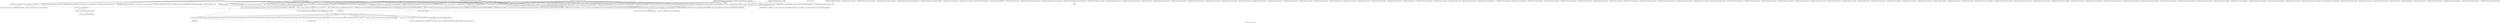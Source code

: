 digraph "Call graph: fix_temp_berendsen.ll" {
	label="Call graph: fix_temp_berendsen.ll";

	Node0x55cadbf10df0 [shape=record,label="{_ZN9LAMMPS_NS16FixTempBerendsenC2EPNS_6LAMMPSEiPPc}"];
	Node0x55cadbf10df0 -> Node0x55cadbf0dfa0;
	Node0x55cadbf10df0 -> Node0x55cadbf0dea0;
	Node0x55cadbf10df0 -> Node0x55cadbf0f500;
	Node0x55cadbf10df0 -> Node0x55cadbf2bf90;
	Node0x55cadbf10df0 -> Node0x55cadbfd6ae0;
	Node0x55cadbf10df0 -> Node0x55cadbf0e510;
	Node0x55cadbf10df0 -> Node0x55cadbf74440;
	Node0x55cadbf10df0 -> Node0x55cadbf407d0;
	Node0x55cadbf10df0 -> Node0x55cadbf772b0;
	Node0x55cadbf10df0 -> Node0x55cadbf10d60;
	Node0x55cadbf10df0 -> Node0x55cadbf0d710;
	Node0x55cadbf10df0 -> Node0x55cadbf0d8c0;
	Node0x55cadbf10df0 -> Node0x55cadbf0e3f0;
	Node0x55cadbf10df0 -> Node0x55cadbfe6d70;
	Node0x55cadbf10df0 -> Node0x55cadbf0e480;
	Node0x55cadbf10df0 -> Node0x55cadbf0d010;
	Node0x55cadbf10df0 -> Node0x55cadbfdaca0;
	Node0x55cadbf10df0 -> Node0x55cadbfe7010;
	Node0x55cadbf44330 [shape=record,label="{_ZN9LAMMPS_NS16FixTempBerendsen7setmaskEv}"];
	Node0x55cadbf772b0 [shape=record,label="{_ZN3fmt6v9_lmp7vformatB5cxx11ENS0_17basic_string_viewIcEENS0_17basic_format_argsINS0_20basic_format_contextINS0_8appenderEcEEEE}"];
	Node0x55cadbf0dfa0 [shape=record,label="{_ZN9LAMMPS_NS3FixC2EPNS_6LAMMPSEiPPc}"];
	Node0x55cadbf0e510 [shape=record,label="{_ZN9LAMMPS_NS5Error3allIJRPcRiEEEvRKNSt7__cxx1112basic_stringIcSt11char_traitsIcESaIcEEEiSC_DpOT_}"];
	Node0x55cadbf0e510 -> Node0x55cadbf28460;
	Node0x55cadbf0e510 -> Node0x55cadbf20770;
	Node0x55cadbf0e510 -> Node0x55cadbf26c10;
	Node0x55cadbf0dea0 [shape=record,label="{_ZNSaIcEC1Ev}"];
	Node0x55cadbf0f500 [shape=record,label="{_ZNSt7__cxx1112basic_stringIcSt11char_traitsIcESaIcEEC2IS3_EEPKcRKS3_}"];
	Node0x55cadbf0f500 -> Node0x55cadbf28b70;
	Node0x55cadbf0f500 -> Node0x55cadbf2a800;
	Node0x55cadbf0f500 -> Node0x55cadbf0e3f0;
	Node0x55cadbf0f500 -> Node0x55cadbf2d3d0;
	Node0x55cadbf0f500 -> Node0x55cadbf2f410;
	Node0x55cadbf309e0 [shape=record,label="{__gxx_personality_v0}"];
	Node0x55cadbfd6ae0 [shape=record,label="{_ZNSt7__cxx1112basic_stringIcSt11char_traitsIcESaIcEED1Ev}"];
	Node0x55cadbf74440 [shape=record,label="{_ZNSaIcED1Ev}"];
	Node0x55cadbfe7010 [shape=record,label="{_ZN9LAMMPS_NS5utils8strmatchERKNSt7__cxx1112basic_stringIcSt11char_traitsIcESaIcEEES8_}"];
	Node0x55cadbfe6d70 [shape=record,label="{_ZN9LAMMPS_NS5utils6strdupERKNSt7__cxx1112basic_stringIcSt11char_traitsIcESaIcEEE}"];
	Node0x55cadbfdaca0 [shape=record,label="{_ZN9LAMMPS_NS5utils7numericEPKciS2_bPNS_6LAMMPSE}"];
	Node0x55cadbf0d010 [shape=record,label="{_ZN9LAMMPS_NS5Error3allERKNSt7__cxx1112basic_stringIcSt11char_traitsIcESaIcEEEiS8_}"];
	Node0x55cadbf0e480 [shape=record,label="{_ZStplIcSt11char_traitsIcESaIcEENSt7__cxx1112basic_stringIT_T0_T1_EEOS8_PKS5_}"];
	Node0x55cadbf0e480 -> Node0x55cadbf35090;
	Node0x55cadbf0e480 -> Node0x55cadbf38c80;
	Node0x55cadbf407d0 [shape=record,label="{_ZN9LAMMPS_NS6Modify11add_computeERKNSt7__cxx1112basic_stringIcSt11char_traitsIcESaIcEEEi}"];
	Node0x55cadbf2bf90 [shape=record,label="{_ZN9LAMMPS_NS3FixD2Ev}"];
	Node0x55cadbf3a440 [shape=record,label="{_ZN9LAMMPS_NS16FixTempBerendsenD2Ev}"];
	Node0x55cadbf3a440 -> Node0x55cadbf3b760;
	Node0x55cadbf3a440 -> Node0x55cadbf0dea0;
	Node0x55cadbf3a440 -> Node0x55cadbf0f500;
	Node0x55cadbf3a440 -> Node0x55cadbf3c770;
	Node0x55cadbf3a440 -> Node0x55cadbfd6ae0;
	Node0x55cadbf3a440 -> Node0x55cadbf74440;
	Node0x55cadbf3a440 -> Node0x55cadbf3d770;
	Node0x55cadbf3a440 -> Node0x55cadbf2bf90;
	Node0x55cadbf3b760 [shape=record,label="{_ZdaPv}"];
	Node0x55cadbf3c770 [shape=record,label="{_ZN9LAMMPS_NS6Modify14delete_computeERKNSt7__cxx1112basic_stringIcSt11char_traitsIcESaIcEEE}"];
	Node0x55cadbf3d770 [shape=record,label="{__clang_call_terminate}"];
	Node0x55cadbf3d770 -> Node0x55cadbf40290;
	Node0x55cadbf3d770 -> Node0x55cadbf42400;
	Node0x55cadbf40290 [shape=record,label="{__cxa_begin_catch}"];
	Node0x55cadbf42400 [shape=record,label="{_ZSt9terminatev}"];
	Node0x55cadbf28c40 [shape=record,label="{_ZN9LAMMPS_NS16FixTempBerendsenD0Ev}"];
	Node0x55cadbf28c40 -> Node0x55cadbf43be0;
	Node0x55cadbf43be0 [shape=record,label="{_ZdlPv}"];
	Node0x55cadbf94450 [shape=record,label="{_ZN9LAMMPS_NS3Fix11copy_arraysEiii}"];
	Node0x55cadbf44740 [shape=record,label="{_ZN9LAMMPS_NS16FixTempBerendsen4initEv}"];
	Node0x55cadbf44740 -> Node0x55cadbf45170;
	Node0x55cadbf44740 -> Node0x55cadbf0dea0;
	Node0x55cadbf44740 -> Node0x55cadbf0f500;
	Node0x55cadbf44740 -> Node0x55cadbf74440;
	Node0x55cadbf44740 -> Node0x55cadbfd6ae0;
	Node0x55cadbf44740 -> Node0x55cadbf467d0;
	Node0x55cadbf44740 -> Node0x55cadbf4c6a0;
	Node0x55cadbf44740 -> Node0x55cadbf70590;
	Node0x55cadbf44740 -> Node0x55cadbf47c40;
	Node0x55cadbf44740 -> Node0x55cadbf47510;
	Node0x55cadbf44740 -> Node0x55cadbf46f90;
	Node0x55cadbf45170 [shape=record,label="{_ZN9LAMMPS_NS8Variable4findEPKc}"];
	Node0x55cadbf467d0 [shape=record,label="{_ZN9LAMMPS_NS5Error3allIJRPcEEEvRKNSt7__cxx1112basic_stringIcSt11char_traitsIcESaIcEEEiSB_DpOT_}"];
	Node0x55cadbf467d0 -> Node0x55cadbf28460;
	Node0x55cadbf467d0 -> Node0x55cadbf4ede0;
	Node0x55cadbf467d0 -> Node0x55cadbf26c10;
	Node0x55cadbf46f90 [shape=record,label="{_ZN9LAMMPS_NS8Variable10equalstyleEi}"];
	Node0x55cadbf47510 [shape=record,label="{_ZNK9LAMMPS_NS6Modify17get_compute_by_idERKNSt7__cxx1112basic_stringIcSt11char_traitsIcESaIcEEE}"];
	Node0x55cadbf47c40 [shape=record,label="{_ZN9LAMMPS_NS5Error3allIJRPcS3_EEEvRKNSt7__cxx1112basic_stringIcSt11char_traitsIcESaIcEEEiSB_DpOT_}"];
	Node0x55cadbf47c40 -> Node0x55cadbf28460;
	Node0x55cadbf47c40 -> Node0x55cadbf10d60;
	Node0x55cadbf47c40 -> Node0x55cadbf26c10;
	Node0x55cadbf70590 [shape=record,label="{_ZN9LAMMPS_NS6Modify25check_rigid_group_overlapEi}"];
	Node0x55cadbf4c6a0 [shape=record,label="{_ZN9LAMMPS_NS5Error7warningIJRPcEEEvRKNSt7__cxx1112basic_stringIcSt11char_traitsIcESaIcEEEiSB_DpOT_}"];
	Node0x55cadbf4c6a0 -> Node0x55cadbf28460;
	Node0x55cadbf4c6a0 -> Node0x55cadbf4ede0;
	Node0x55cadbf4c6a0 -> Node0x55cadbf525d0;
	Node0x55cadbf54120 [shape=record,label="{_ZN9LAMMPS_NS16FixTempBerendsen11end_of_stepEv}"];
	Node0x55cadbf54120 -> Node0x55cadbf0dea0;
	Node0x55cadbf54120 -> Node0x55cadbf0f500;
	Node0x55cadbf54120 -> Node0x55cadbf55040;
	Node0x55cadbf54120 -> Node0x55cadbf59670;
	Node0x55cadbf54120 -> Node0x55cadbf0d010;
	Node0x55cadbf54120 -> Node0x55cadbfd6ae0;
	Node0x55cadbf54120 -> Node0x55cadbf74440;
	Node0x55cadbf54120 -> Node0x55cadbf4e7a0;
	Node0x55cadbf54120 -> Node0x55cadbf57690;
	Node0x55cadbf54120 -> Node0x55cadbf56ba0;
	Node0x55cadbf54120 -> Node0x55cadbf561c0;
	Node0x55cadbf55040 [shape=record,label="{llvm.fmuladd.f64}"];
	Node0x55cadbf561c0 [shape=record,label="{_ZN9LAMMPS_NS6Modify17clearstep_computeEv}"];
	Node0x55cadbf56ba0 [shape=record,label="{_ZN9LAMMPS_NS8Variable13compute_equalEi}"];
	Node0x55cadbf57690 [shape=record,label="{_ZN9LAMMPS_NS5Error3oneIJRPcEEEvRKNSt7__cxx1112basic_stringIcSt11char_traitsIcESaIcEEEiSB_DpOT_}"];
	Node0x55cadbf57690 -> Node0x55cadbf28460;
	Node0x55cadbf57690 -> Node0x55cadbf4ede0;
	Node0x55cadbf57690 -> Node0x55cadbf5e400;
	Node0x55cadbf4e7a0 [shape=record,label="{_ZN9LAMMPS_NS6Modify15addstep_computeEl}"];
	Node0x55cadbf59670 [shape=record,label="{sqrt}"];
	Node0x55cadbf5fba0 [shape=record,label="{_ZN9LAMMPS_NS16FixTempBerendsen12modify_paramEiPPc}"];
	Node0x55cadbf5fba0 -> Node0x55cadbf69d70;
	Node0x55cadbf5fba0 -> Node0x55cadbf0dea0;
	Node0x55cadbf5fba0 -> Node0x55cadbf0f500;
	Node0x55cadbf5fba0 -> Node0x55cadbf74440;
	Node0x55cadbf5fba0 -> Node0x55cadbfd6ae0;
	Node0x55cadbf5fba0 -> Node0x55cadbf63730;
	Node0x55cadbf5fba0 -> Node0x55cadbf66170;
	Node0x55cadbf5fba0 -> Node0x55cadbf467d0;
	Node0x55cadbf5fba0 -> Node0x55cadbf47510;
	Node0x55cadbf5fba0 -> Node0x55cadbfe6d70;
	Node0x55cadbf5fba0 -> Node0x55cadbf3b760;
	Node0x55cadbf5fba0 -> Node0x55cadbf3c770;
	Node0x55cadbfd5a40 [shape=record,label="{_ZN9LAMMPS_NS3Fix23write_data_section_sizeEiRiS1_}"];
	Node0x55cadbf2a2f0 [shape=record,label="{_ZN9LAMMPS_NS3Fix23write_data_section_packEiPPd}"];
	Node0x55cadbfd6c20 [shape=record,label="{_ZN9LAMMPS_NS3Fix26write_data_section_keywordEiP8_IO_FILE}"];
	Node0x55cadbf47b30 [shape=record,label="{_ZN9LAMMPS_NS3Fix18write_data_sectionEiP8_IO_FILEiPPdi}"];
	Node0x55cadbfa9a90 [shape=record,label="{_ZN9LAMMPS_NS3Fix13zero_momentumEv}"];
	Node0x55cadbf9d1d0 [shape=record,label="{_ZN9LAMMPS_NS3Fix13zero_rotationEv}"];
	Node0x55cadbf43110 [shape=record,label="{_ZN9LAMMPS_NS3Fix15rebuild_specialEv}"];
	Node0x55cadbf9ad50 [shape=record,label="{_ZN9LAMMPS_NS3Fix5imageERPiRPPd}"];
	Node0x55cadbf7e9e0 [shape=record,label="{_ZN9LAMMPS_NS3Fix12memory_usageEv}"];
	Node0x55cadbf26c10 [shape=record,label="{_ZN9LAMMPS_NS5Error4_allERKNSt7__cxx1112basic_stringIcSt11char_traitsIcESaIcEEEiN3fmt6v9_lmp17basic_string_viewIcEENSA_17basic_format_argsINSA_20basic_format_contextINSA_8appenderEcEEEE}"];
	Node0x55cadbf28460 [shape=record,label="{_ZN3fmt6v9_lmp17basic_string_viewIcEC2ISt11char_traitsIcESaIcEEERKNSt7__cxx1112basic_stringIcT_T0_EE}"];
	Node0x55cadbf28460 -> Node0x55cadbf46dd0;
	Node0x55cadbf28460 -> Node0x55cadbf9eca0;
	Node0x55cadbf20770 [shape=record,label="{_ZN3fmt6v9_lmp16make_format_argsINS0_20basic_format_contextINS0_8appenderEcEEJRPcRiEEENS0_16format_arg_storeIT_JDpNSt9remove_cvINSt16remove_referenceIT0_E4typeEE4typeEEEEDpOSC_}"];
	Node0x55cadbf20770 -> Node0x55cadbf0d710;
	Node0x55cadbf69d70 [shape=record,label="{strcmp}"];
	Node0x55cadbf63730 [shape=record,label="{_ZN9LAMMPS_NS5utils16missing_cmd_argsERKNSt7__cxx1112basic_stringIcSt11char_traitsIcESaIcEEEiS8_PNS_5ErrorE}"];
	Node0x55cadbf66170 [shape=record,label="{_ZN9LAMMPS_NS5Error7warningIJRPcS3_EEEvRKNSt7__cxx1112basic_stringIcSt11char_traitsIcESaIcEEEiSB_DpOT_}"];
	Node0x55cadbf66170 -> Node0x55cadbf28460;
	Node0x55cadbf66170 -> Node0x55cadbf10d60;
	Node0x55cadbf66170 -> Node0x55cadbf525d0;
	Node0x55cadbf6a2e0 [shape=record,label="{_ZN9LAMMPS_NS16FixTempBerendsen12reset_targetEd}"];
	Node0x55cadbf6b520 [shape=record,label="{_ZN9LAMMPS_NS16FixTempBerendsen14compute_scalarEv}"];
	Node0x55cadbf6cb80 [shape=record,label="{_ZN9LAMMPS_NS16FixTempBerendsen13write_restartEP8_IO_FILE}"];
	Node0x55cadbf6cb80 -> Node0x55cadbf6da10;
	Node0x55cadbf6da10 [shape=record,label="{fwrite}"];
	Node0x55cadbf6dd70 [shape=record,label="{_ZN9LAMMPS_NS16FixTempBerendsen7restartEPc}"];
	Node0x55cadbf6f170 [shape=record,label="{_ZN9LAMMPS_NS16FixTempBerendsen7extractEPKcRi}"];
	Node0x55cadbf6f170 -> Node0x55cadbf69d70;
	Node0x55cadbf79400 [shape=record,label="{_ZN9LAMMPS_NS3Fix16post_constructorEv}"];
	Node0x55cadbf7ae00 [shape=record,label="{_ZN9LAMMPS_NS3Fix9init_listEiPNS_9NeighListE}"];
	Node0x55cadbf7bdc0 [shape=record,label="{_ZN9LAMMPS_NS3Fix5setupEi}"];
	Node0x55cadbf1d3c0 [shape=record,label="{_ZN9LAMMPS_NS3Fix18setup_pre_exchangeEv}"];
	Node0x55cadbf7ee60 [shape=record,label="{_ZN9LAMMPS_NS3Fix18setup_pre_neighborEv}"];
	Node0x55cadbf7fa40 [shape=record,label="{_ZN9LAMMPS_NS3Fix19setup_post_neighborEv}"];
	Node0x55cadbf80990 [shape=record,label="{_ZN9LAMMPS_NS3Fix15setup_pre_forceEi}"];
	Node0x55cadbfd03d0 [shape=record,label="{_ZN9LAMMPS_NS3Fix17setup_pre_reverseEii}"];
	Node0x55cadbf83cc0 [shape=record,label="{_ZN9LAMMPS_NS3Fix9min_setupEi}"];
	Node0x55cadbf851c0 [shape=record,label="{_ZN9LAMMPS_NS3Fix17initial_integrateEi}"];
	Node0x55cadbf856f0 [shape=record,label="{_ZN9LAMMPS_NS3Fix14post_integrateEv}"];
	Node0x55cadbf86210 [shape=record,label="{_ZN9LAMMPS_NS3Fix12pre_exchangeEv}"];
	Node0x55cadbf867b0 [shape=record,label="{_ZN9LAMMPS_NS3Fix12pre_neighborEv}"];
	Node0x55cadbf878a0 [shape=record,label="{_ZN9LAMMPS_NS3Fix13post_neighborEv}"];
	Node0x55cadbf88760 [shape=record,label="{_ZN9LAMMPS_NS3Fix9pre_forceEi}"];
	Node0x55cadbf89860 [shape=record,label="{_ZN9LAMMPS_NS3Fix11pre_reverseEii}"];
	Node0x55cadbf8ab20 [shape=record,label="{_ZN9LAMMPS_NS3Fix10post_forceEi}"];
	Node0x55cadbf8be60 [shape=record,label="{_ZN9LAMMPS_NS3Fix15final_integrateEv}"];
	Node0x55cadbf8d7d0 [shape=record,label="{_ZN9LAMMPS_NS3Fix15fused_integrateEi}"];
	Node0x55cadbf8f160 [shape=record,label="{_ZN9LAMMPS_NS3Fix8post_runEv}"];
	Node0x55cadbf91310 [shape=record,label="{_ZN9LAMMPS_NS3Fix18write_restart_fileEPKc}"];
	Node0x55cadbf93190 [shape=record,label="{_ZN9LAMMPS_NS3Fix11grow_arraysEi}"];
	Node0x55cadbf0f3e0 [shape=record,label="{_ZSt10__distanceIPKcENSt15iterator_traitsIT_E15difference_typeES3_S3_St26random_access_iterator_tag}"];
	Node0x55cadbec72f0 [shape=record,label="{_ZSt19__iterator_categoryIPKcENSt15iterator_traitsIT_E17iterator_categoryERKS3_}"];
	Node0x55cadbf7e580 [shape=record,label="{_ZN9__gnu_cxx11char_traitsIcE6lengthEPKc}"];
	Node0x55cadbf7e580 -> Node0x55cadbf5e020;
	Node0x55cadbfd2520 [shape=record,label="{_ZN9LAMMPS_NS3Fix10set_arraysEi}"];
	Node0x55cadbf96c20 [shape=record,label="{_ZN9LAMMPS_NS3Fix13update_arraysEii}"];
	Node0x55cadbf975d0 [shape=record,label="{_ZN9LAMMPS_NS3Fix12set_moleculeEiiiPdS1_S1_}"];
	Node0x55cadbf998b0 [shape=record,label="{_ZN9LAMMPS_NS3Fix11clear_bonusEv}"];
	Node0x55cadbf9b1e0 [shape=record,label="{_ZN9LAMMPS_NS3Fix11pack_borderEiPiPd}"];
	Node0x55cadbf9be30 [shape=record,label="{_ZN9LAMMPS_NS3Fix13unpack_borderEiiPd}"];
	Node0x55cadbf9da90 [shape=record,label="{_ZN9LAMMPS_NS3Fix13pack_exchangeEiPd}"];
	Node0x55cadbf9e760 [shape=record,label="{_ZN9LAMMPS_NS3Fix15unpack_exchangeEiPd}"];
	Node0x55cadbf9fc10 [shape=record,label="{_ZN9LAMMPS_NS3Fix12pack_restartEiPd}"];
	Node0x55cadbfa1c00 [shape=record,label="{_ZN9LAMMPS_NS3Fix14unpack_restartEii}"];
	Node0x55cadbfa29f0 [shape=record,label="{_ZN9LAMMPS_NS3Fix12size_restartEi}"];
	Node0x55cadbfa3bf0 [shape=record,label="{_ZN9LAMMPS_NS3Fix15maxsize_restartEv}"];
	Node0x55cadbfa4b10 [shape=record,label="{_ZN9LAMMPS_NS3Fix21setup_pre_force_respaEii}"];
	Node0x55cadbfa5a10 [shape=record,label="{_ZN9LAMMPS_NS3Fix23initial_integrate_respaEiii}"];
	Node0x55cadbfa6ce0 [shape=record,label="{_ZN9LAMMPS_NS3Fix20post_integrate_respaEii}"];
	Node0x55cadbfa7d60 [shape=record,label="{_ZN9LAMMPS_NS3Fix15pre_force_respaEiii}"];
	Node0x55cadbfa8ef0 [shape=record,label="{_ZN9LAMMPS_NS3Fix16post_force_respaEiii}"];
	Node0x55cadbfaa920 [shape=record,label="{_ZN9LAMMPS_NS3Fix21final_integrate_respaEii}"];
	Node0x55cadbfab640 [shape=record,label="{_ZN9LAMMPS_NS3Fix16min_pre_exchangeEv}"];
	Node0x55cadbfadac0 [shape=record,label="{_ZN9LAMMPS_NS3Fix16min_pre_neighborEv}"];
	Node0x55cadbfb0de0 [shape=record,label="{_ZN9LAMMPS_NS3Fix17min_post_neighborEv}"];
	Node0x55cadbfb2040 [shape=record,label="{_ZN9LAMMPS_NS3Fix13min_pre_forceEi}"];
	Node0x55cadbfb3420 [shape=record,label="{_ZN9LAMMPS_NS3Fix15min_pre_reverseEii}"];
	Node0x55cadbfb4790 [shape=record,label="{_ZN9LAMMPS_NS3Fix14min_post_forceEi}"];
	Node0x55cadbfb5580 [shape=record,label="{_ZN9LAMMPS_NS3Fix10min_energyEPd}"];
	Node0x55cadbfb6650 [shape=record,label="{_ZN9LAMMPS_NS3Fix9min_storeEv}"];
	Node0x55cadbfb74b0 [shape=record,label="{_ZN9LAMMPS_NS3Fix14min_clearstoreEv}"];
	Node0x55cadbfb7f00 [shape=record,label="{_ZN9LAMMPS_NS3Fix13min_pushstoreEv}"];
	Node0x55cadbfba040 [shape=record,label="{_ZN9LAMMPS_NS3Fix12min_popstoreEv}"];
	Node0x55cadbfbafe0 [shape=record,label="{_ZN9LAMMPS_NS3Fix13min_reset_refEv}"];
	Node0x55cadbfbc000 [shape=record,label="{_ZN9LAMMPS_NS3Fix8min_stepEdPd}"];
	Node0x55cadbf808a0 [shape=record,label="{_ZN9LAMMPS_NS3Fix9max_alphaEPd}"];
	Node0x55cadbfcf9c0 [shape=record,label="{_ZN9LAMMPS_NS3Fix7min_dofEv}"];
	Node0x55cadbfd1080 [shape=record,label="{_ZN9LAMMPS_NS3Fix17pack_forward_commEiPiPdiS1_}"];
	Node0x55cadbfd1340 [shape=record,label="{_ZN9LAMMPS_NS3Fix19unpack_forward_commEiiPd}"];
	Node0x55cadbfd2720 [shape=record,label="{_ZN9LAMMPS_NS3Fix22pack_reverse_comm_sizeEii}"];
	Node0x55cadbfd39e0 [shape=record,label="{_ZN9LAMMPS_NS3Fix17pack_reverse_commEiiPd}"];
	Node0x55cadbfd44c0 [shape=record,label="{_ZN9LAMMPS_NS3Fix19unpack_reverse_commEiPiPd}"];
	Node0x55cadbfd5480 [shape=record,label="{_ZN9LAMMPS_NS3Fix10reset_gridEv}"];
	Node0x55cadbfd6070 [shape=record,label="{_ZN9LAMMPS_NS3Fix17pack_forward_gridEiPviPi}"];
	Node0x55cadbfd69f0 [shape=record,label="{_ZN9LAMMPS_NS3Fix19unpack_forward_gridEiPviPi}"];
	Node0x55cadbfd7250 [shape=record,label="{_ZN9LAMMPS_NS3Fix17pack_reverse_gridEiPviPi}"];
	Node0x55cadbfd4670 [shape=record,label="{_ZN9LAMMPS_NS3Fix19unpack_reverse_gridEiPviPi}"];
	Node0x55cadbfd82c0 [shape=record,label="{_ZN9LAMMPS_NS3Fix15pack_remap_gridEiPviPi}"];
	Node0x55cadbfda780 [shape=record,label="{_ZN9LAMMPS_NS3Fix17unpack_remap_gridEiPviPi}"];
	Node0x55cadbf44080 [shape=record,label="{_ZN9LAMMPS_NS3Fix16unpack_read_gridEiPc}"];
	Node0x55cadbf168d0 [shape=record,label="{_ZN9LAMMPS_NS3Fix15pack_write_gridEiPv}"];
	Node0x55cadbf1a950 [shape=record,label="{_ZN9LAMMPS_NS3Fix17unpack_write_gridEiPvPi}"];
	Node0x55cadbf1dc30 [shape=record,label="{_ZN9LAMMPS_NS3Fix16get_grid_by_nameERKNSt7__cxx1112basic_stringIcSt11char_traitsIcESaIcEEERi}"];
	Node0x55cadbf0b970 [shape=record,label="{_ZN9LAMMPS_NS3Fix17get_grid_by_indexEi}"];
	Node0x55cadbf1d7d0 [shape=record,label="{_ZN9LAMMPS_NS3Fix20get_griddata_by_nameEiRKNSt7__cxx1112basic_stringIcSt11char_traitsIcESaIcEEERi}"];
	Node0x55cadbf44200 [shape=record,label="{_ZN9LAMMPS_NS3Fix21get_griddata_by_indexEi}"];
	Node0x55cadbfd0500 [shape=record,label="{_ZN9LAMMPS_NS3Fix14compute_vectorEi}"];
	Node0x55cadbfd7d90 [shape=record,label="{_ZN9LAMMPS_NS3Fix13compute_arrayEii}"];
	Node0x55cadbfdb9d0 [shape=record,label="{_ZN9LAMMPS_NS3Fix3dofEi}"];
	Node0x55cadbfcfaa0 [shape=record,label="{_ZN9LAMMPS_NS3Fix6deformEi}"];
	Node0x55cadbf448b0 [shape=record,label="{_ZN9LAMMPS_NS3Fix8reset_dtEv}"];
	Node0x55cadbf57700 [shape=record,label="{_ZN9LAMMPS_NS3Fix16read_data_headerEPc}"];
	Node0x55cadbfdaef0 [shape=record,label="{_ZN9LAMMPS_NS3Fix17read_data_sectionEPciS1_i}"];
	Node0x55cadbf28d30 [shape=record,label="{_ZN9LAMMPS_NS3Fix20read_data_skip_linesEPc}"];
	Node0x55cadbf47360 [shape=record,label="{_ZN9LAMMPS_NS3Fix17write_data_headerEP8_IO_FILEi}"];
	Node0x55cadbf46dd0 [shape=record,label="{_ZNKSt7__cxx1112basic_stringIcSt11char_traitsIcESaIcEE4dataEv}"];
	Node0x55cadbf9eca0 [shape=record,label="{_ZNKSt7__cxx1112basic_stringIcSt11char_traitsIcESaIcEE4sizeEv}"];
	Node0x55cadbf0d710 [shape=record,label="{llvm.memcpy.p0.p0.i64}"];
	Node0x55cadbf28b70 [shape=record,label="{_ZNSt7__cxx1112basic_stringIcSt11char_traitsIcESaIcEE13_M_local_dataEv}"];
	Node0x55cadbf2a800 [shape=record,label="{_ZNSt7__cxx1112basic_stringIcSt11char_traitsIcESaIcEE12_Alloc_hiderC1EPcRKS3_}"];
	Node0x55cadbf2d3d0 [shape=record,label="{_ZNSt7__cxx1112basic_stringIcSt11char_traitsIcESaIcEE12_M_constructIPKcEEvT_S8_}"];
	Node0x55cadbf2d3d0 -> Node0x55cadbf8ab90;
	Node0x55cadbf0e3f0 [shape=record,label="{_ZNSt11char_traitsIcE6lengthEPKc}"];
	Node0x55cadbf0e3f0 -> Node0x55cadbf7e580;
	Node0x55cadbf0e3f0 -> Node0x55cadbf91380;
	Node0x55cadbf2f410 [shape=record,label="{_ZNSt7__cxx1112basic_stringIcSt11char_traitsIcESaIcEE12_Alloc_hiderD2Ev}"];
	Node0x55cadbf2f410 -> Node0x55cadbf7f590;
	Node0x55cadbf8ab90 [shape=record,label="{_ZNSt7__cxx1112basic_stringIcSt11char_traitsIcESaIcEE16_M_construct_auxIPKcEEvT_S8_St12__false_type}"];
	Node0x55cadbf8ab90 -> Node0x55cadbf85c20;
	Node0x55cadbf85c20 [shape=record,label="{_ZNSt7__cxx1112basic_stringIcSt11char_traitsIcESaIcEE12_M_constructIPKcEEvT_S8_St20forward_iterator_tag}"];
	Node0x55cadbf85c20 -> Node0x55cadbfac530;
	Node0x55cadbf85c20 -> Node0x55cadbf993e0;
	Node0x55cadbf85c20 -> Node0x55cadbfa9630;
	Node0x55cadbf85c20 -> Node0x55cadbf9a920;
	Node0x55cadbf85c20 -> Node0x55cadbf5a7a0;
	Node0x55cadbf85c20 -> Node0x55cadbf9f6f0;
	Node0x55cadbf85c20 -> Node0x55cadbf437a0;
	Node0x55cadbf85c20 -> Node0x55cadbfae070;
	Node0x55cadbf85c20 -> Node0x55cadbf40290;
	Node0x55cadbf85c20 -> Node0x55cadbfa9ef0;
	Node0x55cadbf85c20 -> Node0x55cadbface70;
	Node0x55cadbf85c20 -> Node0x55cadbf887d0;
	Node0x55cadbf85c20 -> Node0x55cadbf9c8e0;
	Node0x55cadbf85c20 -> Node0x55cadbf3d770;
	Node0x55cadbfac530 [shape=record,label="{_ZN9__gnu_cxx17__is_null_pointerIKcEEbPT_}"];
	Node0x55cadbf993e0 [shape=record,label="{_ZSt19__throw_logic_errorPKc}"];
	Node0x55cadbfa9630 [shape=record,label="{_ZSt8distanceIPKcENSt15iterator_traitsIT_E15difference_typeES3_S3_}"];
	Node0x55cadbfa9630 -> Node0x55cadbec72f0;
	Node0x55cadbfa9630 -> Node0x55cadbf0f3e0;
	Node0x55cadbf5a7a0 [shape=record,label="{_ZNSt7__cxx1112basic_stringIcSt11char_traitsIcESaIcEE7_M_dataEPc}"];
	Node0x55cadbf9a920 [shape=record,label="{_ZNSt7__cxx1112basic_stringIcSt11char_traitsIcESaIcEE9_M_createERmm}"];
	Node0x55cadbf9f6f0 [shape=record,label="{_ZNSt7__cxx1112basic_stringIcSt11char_traitsIcESaIcEE11_M_capacityEm}"];
	Node0x55cadbfae070 [shape=record,label="{_ZNSt7__cxx1112basic_stringIcSt11char_traitsIcESaIcEE13_S_copy_charsEPcPKcS7_}"];
	Node0x55cadbf437a0 [shape=record,label="{_ZNKSt7__cxx1112basic_stringIcSt11char_traitsIcESaIcEE7_M_dataEv}"];
	Node0x55cadbfa9ef0 [shape=record,label="{_ZNSt7__cxx1112basic_stringIcSt11char_traitsIcESaIcEE10_M_disposeEv}"];
	Node0x55cadbface70 [shape=record,label="{__cxa_rethrow}"];
	Node0x55cadbf887d0 [shape=record,label="{__cxa_end_catch}"];
	Node0x55cadbf9c8e0 [shape=record,label="{_ZNSt7__cxx1112basic_stringIcSt11char_traitsIcESaIcEE13_M_set_lengthEm}"];
	Node0x55cadbf91380 [shape=record,label="{strlen}"];
	Node0x55cadbf5e020 [shape=record,label="{_ZN9__gnu_cxx11char_traitsIcE2eqERKcS3_}"];
	Node0x55cadbf7f590 [shape=record,label="{_ZNSaIcED2Ev}"];
	Node0x55cadbf35090 [shape=record,label="{_ZNSt7__cxx1112basic_stringIcSt11char_traitsIcESaIcEE6appendEPKc}"];
	Node0x55cadbf38c80 [shape=record,label="{_ZNSt7__cxx1112basic_stringIcSt11char_traitsIcESaIcEEC1EOS4_}"];
	Node0x55cadbf10d60 [shape=record,label="{_ZN3fmt6v9_lmp16make_format_argsINS0_20basic_format_contextINS0_8appenderEcEEJRPcS6_EEENS0_16format_arg_storeIT_JDpNSt9remove_cvINSt16remove_referenceIT0_E4typeEE4typeEEEEDpOSB_}"];
	Node0x55cadbf10d60 -> Node0x55cadbf0d710;
	Node0x55cadbf4ede0 [shape=record,label="{_ZN3fmt6v9_lmp16make_format_argsINS0_20basic_format_contextINS0_8appenderEcEEJRPcEEENS0_16format_arg_storeIT_JDpNSt9remove_cvINSt16remove_referenceIT0_E4typeEE4typeEEEEDpOSB_}"];
	Node0x55cadbf4ede0 -> Node0x55cadbf0d710;
	Node0x55cadbf525d0 [shape=record,label="{_ZN9LAMMPS_NS5Error8_warningERKNSt7__cxx1112basic_stringIcSt11char_traitsIcESaIcEEEiN3fmt6v9_lmp17basic_string_viewIcEENSA_17basic_format_argsINSA_20basic_format_contextINSA_8appenderEcEEEE}"];
	Node0x55cadbf5e400 [shape=record,label="{_ZN9LAMMPS_NS5Error4_oneERKNSt7__cxx1112basic_stringIcSt11char_traitsIcESaIcEEEiN3fmt6v9_lmp17basic_string_viewIcEENSA_17basic_format_argsINSA_20basic_format_contextINSA_8appenderEcEEEE}"];
	Node0x55cadbf0d8c0 [shape=record,label="{llvm.experimental.noalias.scope.decl}"];
}
